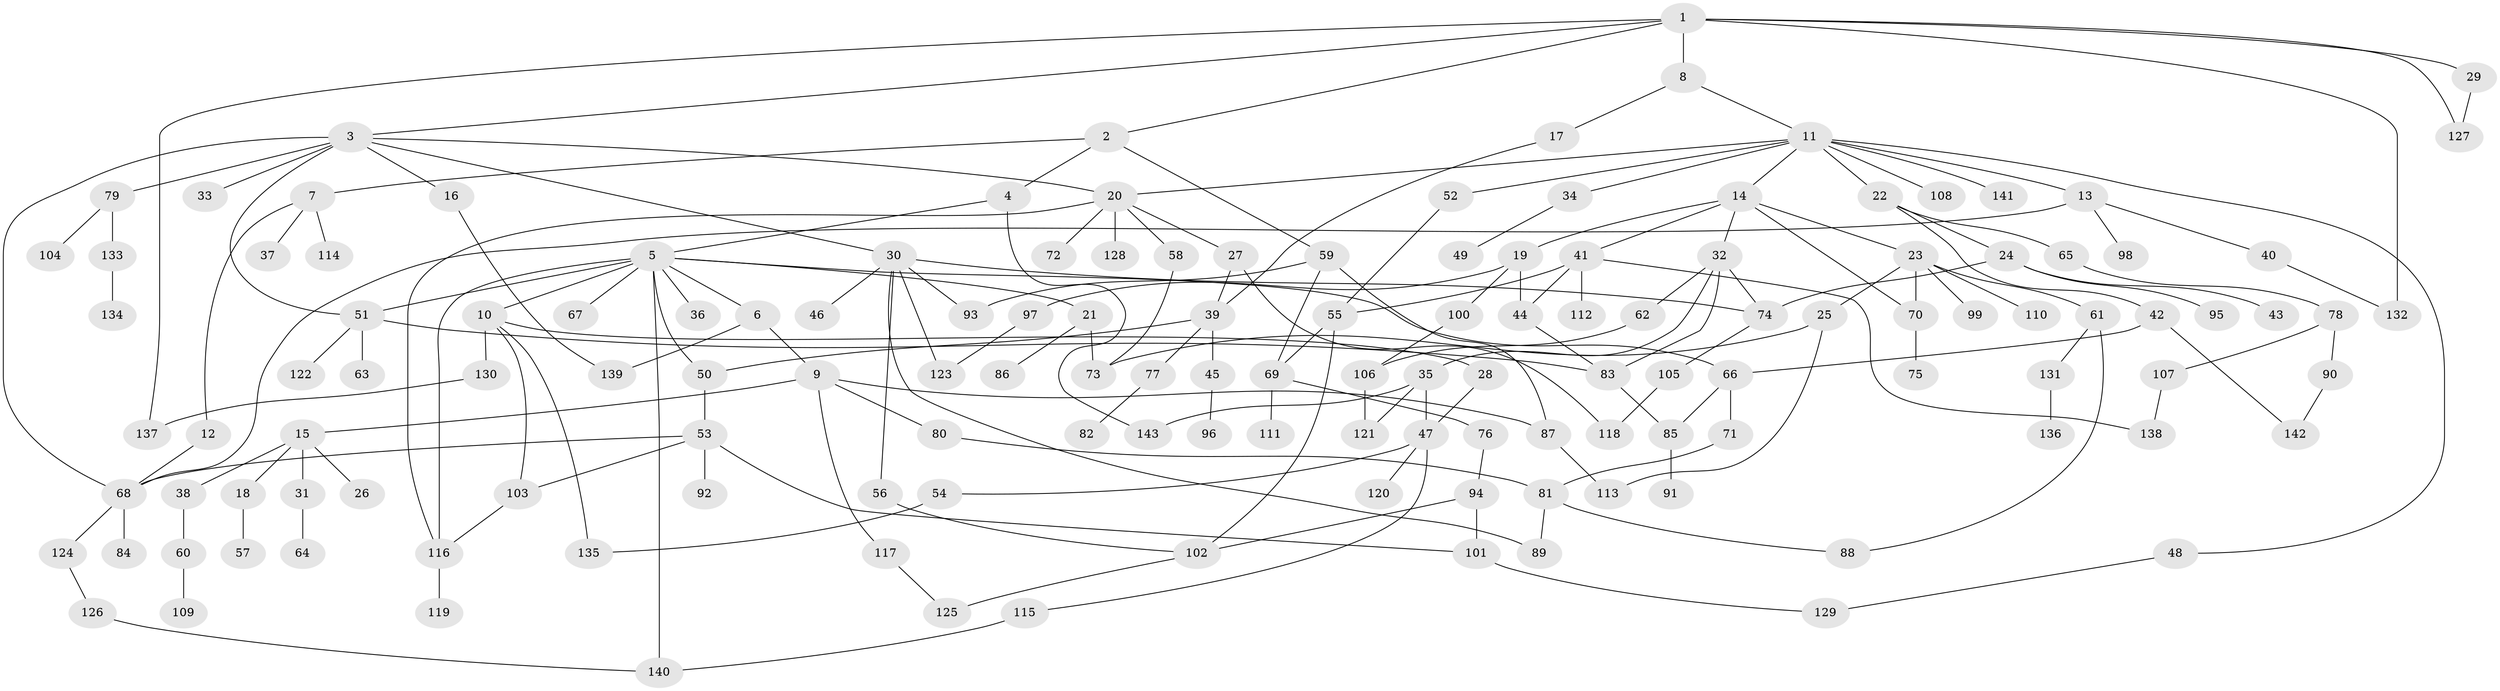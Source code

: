 // coarse degree distribution, {7: 0.028169014084507043, 6: 0.08450704225352113, 8: 0.028169014084507043, 3: 0.11267605633802817, 11: 0.028169014084507043, 5: 0.056338028169014086, 10: 0.014084507042253521, 4: 0.08450704225352113, 2: 0.19718309859154928, 1: 0.352112676056338, 9: 0.014084507042253521}
// Generated by graph-tools (version 1.1) at 2025/17/03/04/25 18:17:11]
// undirected, 143 vertices, 190 edges
graph export_dot {
graph [start="1"]
  node [color=gray90,style=filled];
  1;
  2;
  3;
  4;
  5;
  6;
  7;
  8;
  9;
  10;
  11;
  12;
  13;
  14;
  15;
  16;
  17;
  18;
  19;
  20;
  21;
  22;
  23;
  24;
  25;
  26;
  27;
  28;
  29;
  30;
  31;
  32;
  33;
  34;
  35;
  36;
  37;
  38;
  39;
  40;
  41;
  42;
  43;
  44;
  45;
  46;
  47;
  48;
  49;
  50;
  51;
  52;
  53;
  54;
  55;
  56;
  57;
  58;
  59;
  60;
  61;
  62;
  63;
  64;
  65;
  66;
  67;
  68;
  69;
  70;
  71;
  72;
  73;
  74;
  75;
  76;
  77;
  78;
  79;
  80;
  81;
  82;
  83;
  84;
  85;
  86;
  87;
  88;
  89;
  90;
  91;
  92;
  93;
  94;
  95;
  96;
  97;
  98;
  99;
  100;
  101;
  102;
  103;
  104;
  105;
  106;
  107;
  108;
  109;
  110;
  111;
  112;
  113;
  114;
  115;
  116;
  117;
  118;
  119;
  120;
  121;
  122;
  123;
  124;
  125;
  126;
  127;
  128;
  129;
  130;
  131;
  132;
  133;
  134;
  135;
  136;
  137;
  138;
  139;
  140;
  141;
  142;
  143;
  1 -- 2;
  1 -- 3;
  1 -- 8;
  1 -- 29;
  1 -- 127;
  1 -- 132;
  1 -- 137;
  2 -- 4;
  2 -- 7;
  2 -- 59;
  3 -- 16;
  3 -- 30;
  3 -- 33;
  3 -- 79;
  3 -- 20;
  3 -- 51;
  3 -- 68;
  4 -- 5;
  4 -- 143;
  5 -- 6;
  5 -- 10;
  5 -- 21;
  5 -- 36;
  5 -- 51;
  5 -- 67;
  5 -- 116;
  5 -- 66;
  5 -- 50;
  5 -- 140;
  6 -- 9;
  6 -- 139;
  7 -- 12;
  7 -- 37;
  7 -- 114;
  8 -- 11;
  8 -- 17;
  9 -- 15;
  9 -- 80;
  9 -- 117;
  9 -- 87;
  10 -- 28;
  10 -- 103;
  10 -- 130;
  10 -- 135;
  11 -- 13;
  11 -- 14;
  11 -- 20;
  11 -- 22;
  11 -- 34;
  11 -- 48;
  11 -- 52;
  11 -- 108;
  11 -- 141;
  12 -- 68;
  13 -- 40;
  13 -- 98;
  13 -- 68;
  14 -- 19;
  14 -- 23;
  14 -- 32;
  14 -- 41;
  14 -- 70;
  15 -- 18;
  15 -- 26;
  15 -- 31;
  15 -- 38;
  16 -- 139;
  17 -- 39;
  18 -- 57;
  19 -- 97;
  19 -- 100;
  19 -- 44;
  20 -- 27;
  20 -- 58;
  20 -- 72;
  20 -- 128;
  20 -- 116;
  21 -- 73;
  21 -- 86;
  22 -- 24;
  22 -- 42;
  22 -- 65;
  23 -- 25;
  23 -- 61;
  23 -- 99;
  23 -- 110;
  23 -- 70;
  24 -- 43;
  24 -- 95;
  24 -- 74;
  25 -- 113;
  25 -- 73;
  27 -- 39;
  27 -- 118;
  28 -- 47;
  29 -- 127;
  30 -- 46;
  30 -- 56;
  30 -- 123;
  30 -- 89;
  30 -- 74;
  30 -- 93;
  31 -- 64;
  32 -- 35;
  32 -- 62;
  32 -- 74;
  32 -- 83;
  34 -- 49;
  35 -- 143;
  35 -- 121;
  35 -- 47;
  38 -- 60;
  39 -- 45;
  39 -- 50;
  39 -- 77;
  40 -- 132;
  41 -- 44;
  41 -- 112;
  41 -- 138;
  41 -- 55;
  42 -- 66;
  42 -- 142;
  44 -- 83;
  45 -- 96;
  47 -- 54;
  47 -- 115;
  47 -- 120;
  48 -- 129;
  50 -- 53;
  51 -- 63;
  51 -- 83;
  51 -- 122;
  52 -- 55;
  53 -- 68;
  53 -- 92;
  53 -- 101;
  53 -- 103;
  54 -- 135;
  55 -- 102;
  55 -- 69;
  56 -- 102;
  58 -- 73;
  59 -- 69;
  59 -- 87;
  59 -- 93;
  60 -- 109;
  61 -- 88;
  61 -- 131;
  62 -- 106;
  65 -- 78;
  66 -- 71;
  66 -- 85;
  68 -- 84;
  68 -- 124;
  69 -- 76;
  69 -- 111;
  70 -- 75;
  71 -- 81;
  74 -- 105;
  76 -- 94;
  77 -- 82;
  78 -- 90;
  78 -- 107;
  79 -- 104;
  79 -- 133;
  80 -- 81;
  81 -- 89;
  81 -- 88;
  83 -- 85;
  85 -- 91;
  87 -- 113;
  90 -- 142;
  94 -- 101;
  94 -- 102;
  97 -- 123;
  100 -- 106;
  101 -- 129;
  102 -- 125;
  103 -- 116;
  105 -- 118;
  106 -- 121;
  107 -- 138;
  115 -- 140;
  116 -- 119;
  117 -- 125;
  124 -- 126;
  126 -- 140;
  130 -- 137;
  131 -- 136;
  133 -- 134;
}
